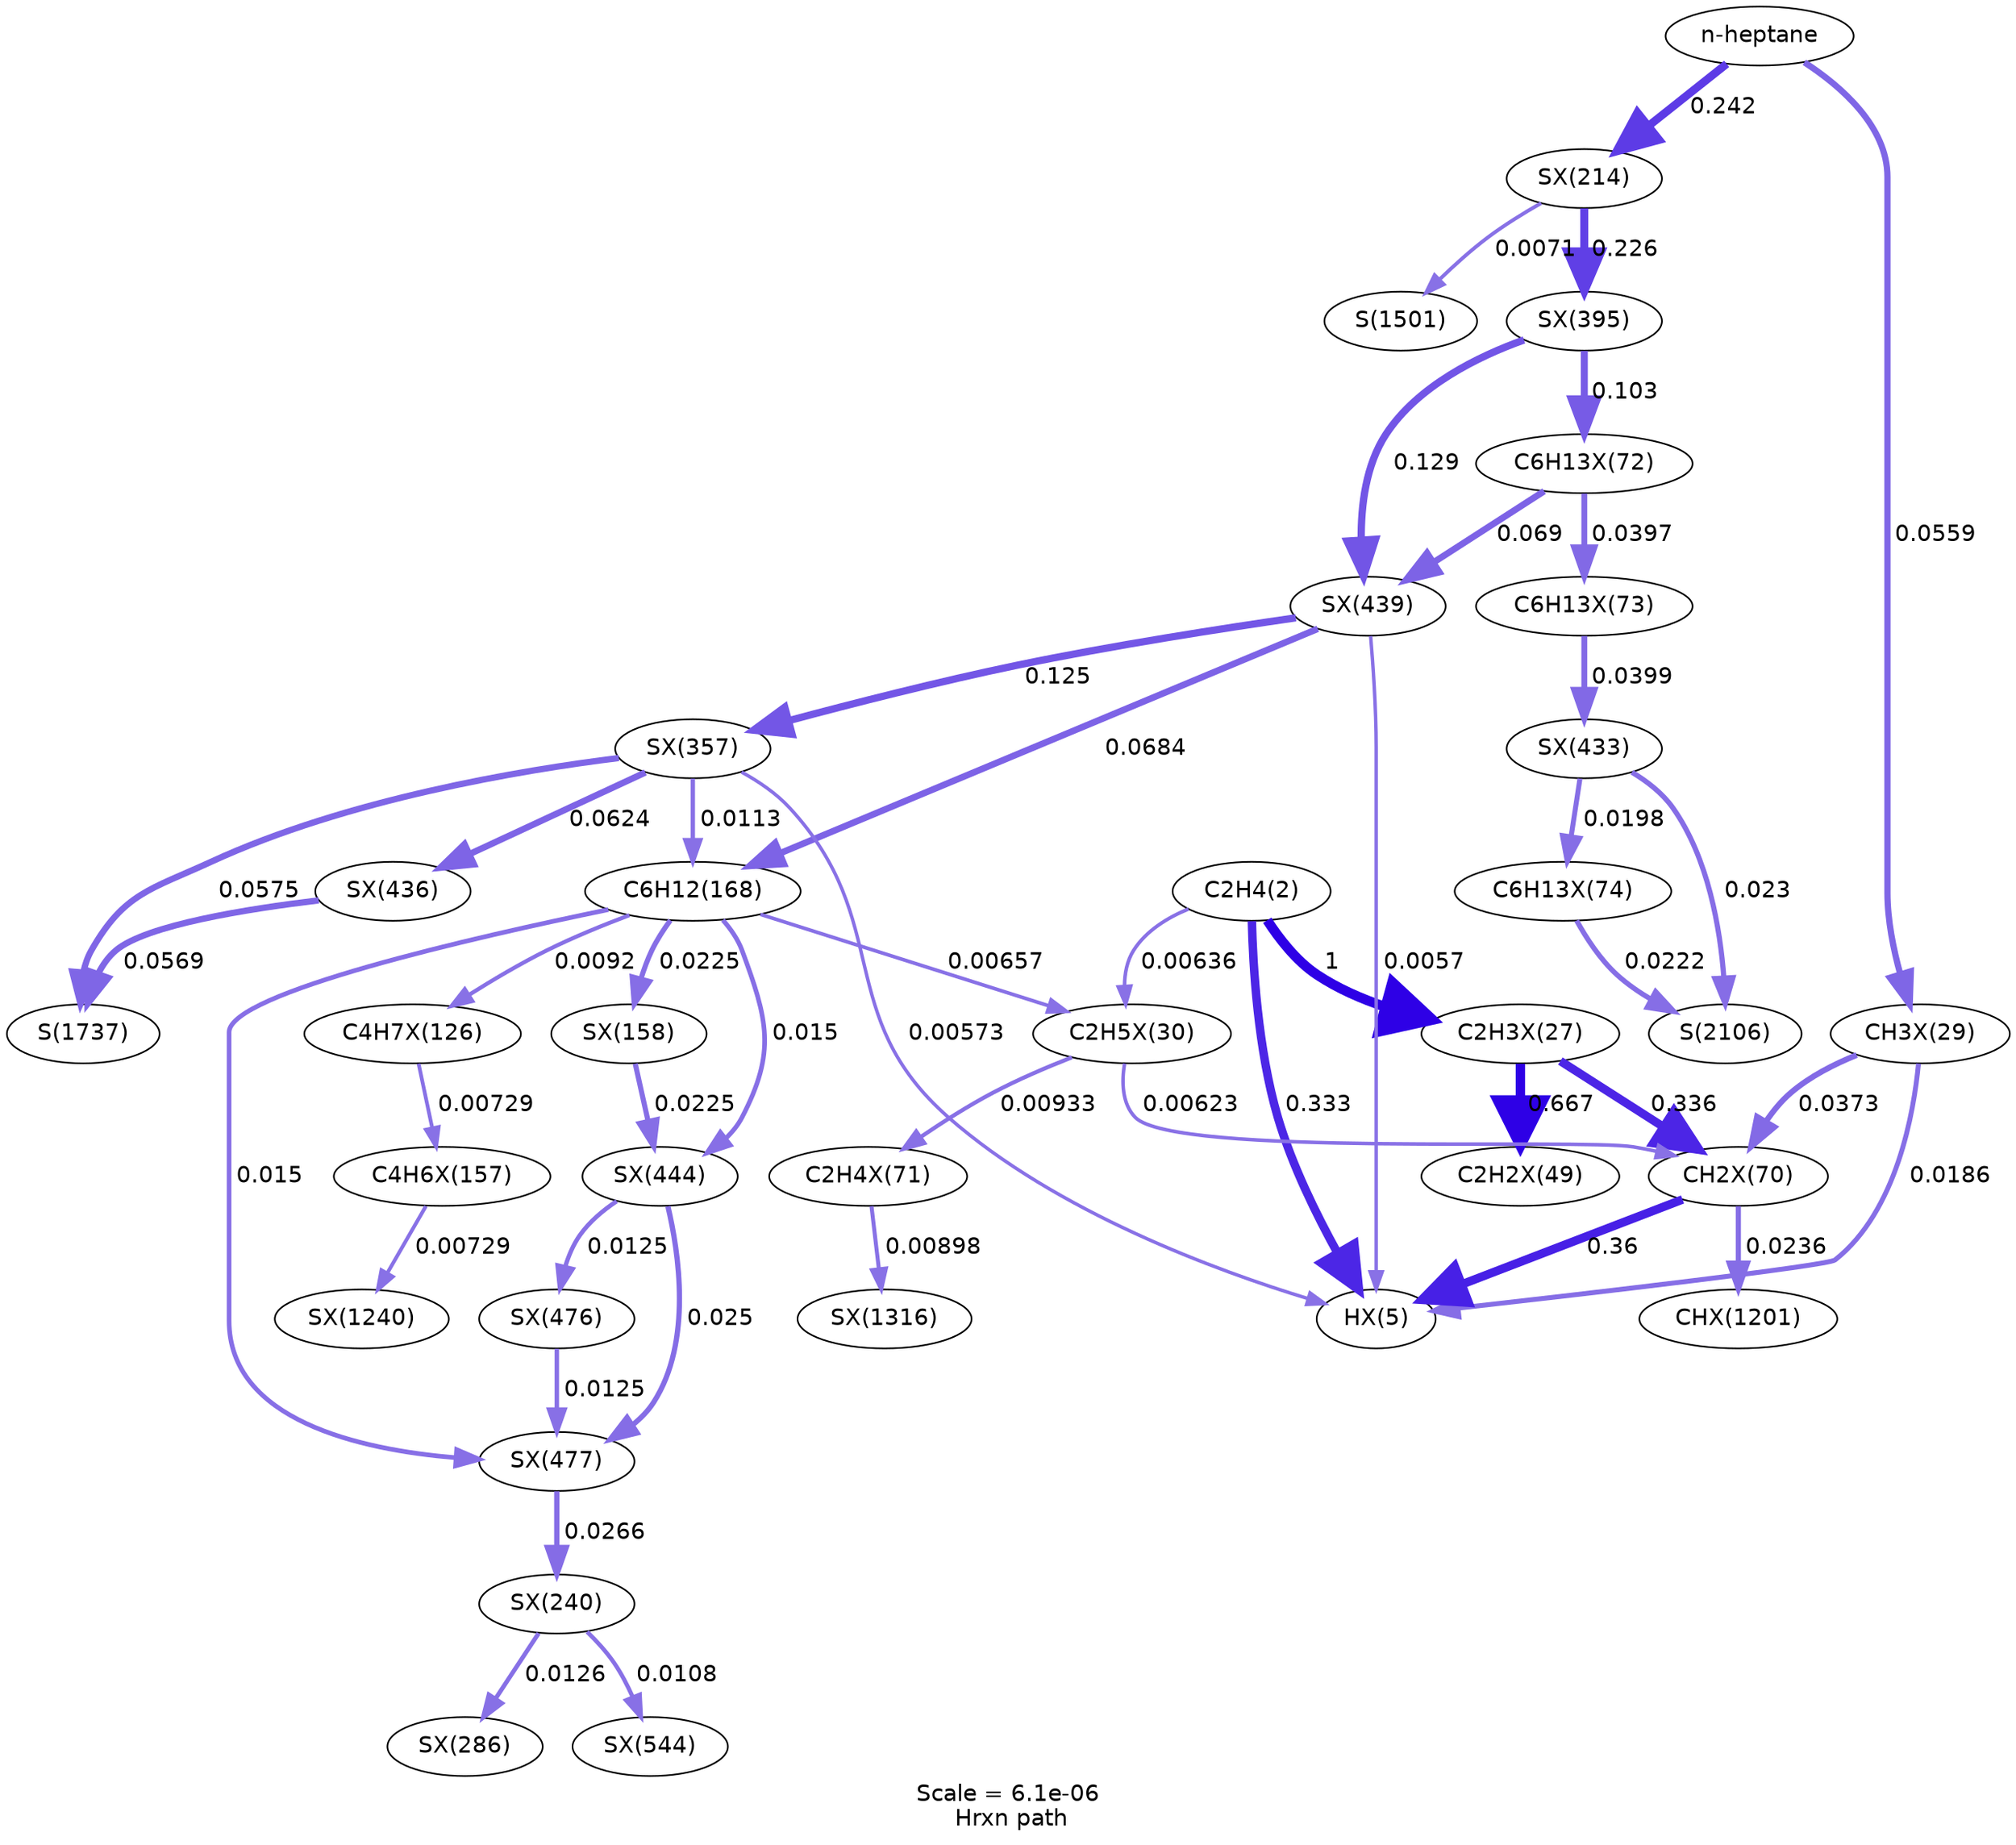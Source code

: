 digraph reaction_paths {
center=1;
s5 -> s28[fontname="Helvetica", style="setlinewidth(5.17)", arrowsize=2.59, color="0.7, 0.833, 0.9"
, label=" 0.333"];
s5 -> s29[fontname="Helvetica", style="setlinewidth(6)", arrowsize=3, color="0.7, 1.5, 0.9"
, label=" 1"];
s5 -> s31[fontname="Helvetica", style="setlinewidth(2.18)", arrowsize=1.09, color="0.7, 0.506, 0.9"
, label=" 0.00636"];
s30 -> s28[fontname="Helvetica", style="setlinewidth(2.99)", arrowsize=1.5, color="0.7, 0.519, 0.9"
, label=" 0.0186"];
s43 -> s28[fontname="Helvetica", style="setlinewidth(5.23)", arrowsize=2.61, color="0.7, 0.86, 0.9"
, label=" 0.36"];
s69 -> s28[fontname="Helvetica", style="setlinewidth(2.1)", arrowsize=1.05, color="0.7, 0.506, 0.9"
, label=" 0.0057"];
s63 -> s28[fontname="Helvetica", style="setlinewidth(2.1)", arrowsize=1.05, color="0.7, 0.506, 0.9"
, label=" 0.00573"];
s29 -> s38[fontname="Helvetica", style="setlinewidth(5.69)", arrowsize=2.85, color="0.7, 1.17, 0.9"
, label=" 0.667"];
s29 -> s43[fontname="Helvetica", style="setlinewidth(5.18)", arrowsize=2.59, color="0.7, 0.836, 0.9"
, label=" 0.336"];
s31 -> s43[fontname="Helvetica", style="setlinewidth(2.17)", arrowsize=1.08, color="0.7, 0.506, 0.9"
, label=" 0.00623"];
s31 -> s44[fontname="Helvetica", style="setlinewidth(2.47)", arrowsize=1.24, color="0.7, 0.509, 0.9"
, label=" 0.00933"];
s15 -> s31[fontname="Helvetica", style="setlinewidth(2.21)", arrowsize=1.1, color="0.7, 0.507, 0.9"
, label=" 0.00657"];
s49 -> s51[fontname="Helvetica", style="setlinewidth(2.29)", arrowsize=1.14, color="0.7, 0.507, 0.9"
, label=" 0.00729"];
s15 -> s49[fontname="Helvetica", style="setlinewidth(2.46)", arrowsize=1.23, color="0.7, 0.509, 0.9"
, label=" 0.0092"];
s52 -> s70[fontname="Helvetica", style="setlinewidth(3.13)", arrowsize=1.57, color="0.7, 0.522, 0.9"
, label=" 0.0225"];
s15 -> s52[fontname="Helvetica", style="setlinewidth(3.13)", arrowsize=1.57, color="0.7, 0.522, 0.9"
, label=" 0.0225"];
s70 -> s72[fontname="Helvetica", style="setlinewidth(3.21)", arrowsize=1.61, color="0.7, 0.525, 0.9"
, label=" 0.025"];
s70 -> s71[fontname="Helvetica", style="setlinewidth(2.69)", arrowsize=1.35, color="0.7, 0.512, 0.9"
, label=" 0.0125"];
s15 -> s70[fontname="Helvetica", style="setlinewidth(2.83)", arrowsize=1.41, color="0.7, 0.515, 0.9"
, label=" 0.015"];
s72 -> s57[fontname="Helvetica", style="setlinewidth(3.26)", arrowsize=1.63, color="0.7, 0.527, 0.9"
, label=" 0.0266"];
s71 -> s72[fontname="Helvetica", style="setlinewidth(2.69)", arrowsize=1.35, color="0.7, 0.512, 0.9"
, label=" 0.0125"];
s15 -> s72[fontname="Helvetica", style="setlinewidth(2.83)", arrowsize=1.41, color="0.7, 0.515, 0.9"
, label=" 0.015"];
s57 -> s60[fontname="Helvetica", style="setlinewidth(2.7)", arrowsize=1.35, color="0.7, 0.513, 0.9"
, label=" 0.0126"];
s57 -> s74[fontname="Helvetica", style="setlinewidth(2.58)", arrowsize=1.29, color="0.7, 0.511, 0.9"
, label=" 0.0108"];
s30 -> s43[fontname="Helvetica", style="setlinewidth(3.52)", arrowsize=1.76, color="0.7, 0.537, 0.9"
, label=" 0.0373"];
s0 -> s30[fontname="Helvetica", style="setlinewidth(3.82)", arrowsize=1.91, color="0.7, 0.556, 0.9"
, label=" 0.0559"];
s43 -> s76[fontname="Helvetica", style="setlinewidth(3.17)", arrowsize=1.59, color="0.7, 0.524, 0.9"
, label=" 0.0236"];
s51 -> s77[fontname="Helvetica", style="setlinewidth(2.28)", arrowsize=1.14, color="0.7, 0.507, 0.9"
, label=" 0.00729"];
s44 -> s78[fontname="Helvetica", style="setlinewidth(2.44)", arrowsize=1.22, color="0.7, 0.509, 0.9"
, label=" 0.00898"];
s0 -> s54[fontname="Helvetica", style="setlinewidth(4.93)", arrowsize=2.47, color="0.7, 0.742, 0.9"
, label=" 0.242"];
s54 -> s65[fontname="Helvetica", style="setlinewidth(4.88)", arrowsize=2.44, color="0.7, 0.726, 0.9"
, label=" 0.226"];
s54 -> s24[fontname="Helvetica", style="setlinewidth(2.26)", arrowsize=1.13, color="0.7, 0.507, 0.9"
, label=" 0.0071"];
s65 -> s45[fontname="Helvetica", style="setlinewidth(4.28)", arrowsize=2.14, color="0.7, 0.603, 0.9"
, label=" 0.103"];
s65 -> s69[fontname="Helvetica", style="setlinewidth(4.46)", arrowsize=2.23, color="0.7, 0.629, 0.9"
, label=" 0.129"];
s45 -> s69[fontname="Helvetica", style="setlinewidth(3.98)", arrowsize=1.99, color="0.7, 0.569, 0.9"
, label=" 0.069"];
s45 -> s46[fontname="Helvetica", style="setlinewidth(3.56)", arrowsize=1.78, color="0.7, 0.54, 0.9"
, label=" 0.0397"];
s69 -> s63[fontname="Helvetica", style="setlinewidth(4.43)", arrowsize=2.21, color="0.7, 0.625, 0.9"
, label=" 0.125"];
s69 -> s15[fontname="Helvetica", style="setlinewidth(3.97)", arrowsize=1.99, color="0.7, 0.568, 0.9"
, label=" 0.0684"];
s46 -> s66[fontname="Helvetica", style="setlinewidth(3.57)", arrowsize=1.78, color="0.7, 0.54, 0.9"
, label=" 0.0399"];
s63 -> s67[fontname="Helvetica", style="setlinewidth(3.91)", arrowsize=1.95, color="0.7, 0.562, 0.9"
, label=" 0.0624"];
s63 -> s25[fontname="Helvetica", style="setlinewidth(3.84)", arrowsize=1.92, color="0.7, 0.557, 0.9"
, label=" 0.0575"];
s63 -> s15[fontname="Helvetica", style="setlinewidth(2.62)", arrowsize=1.31, color="0.7, 0.511, 0.9"
, label=" 0.0113"];
s67 -> s25[fontname="Helvetica", style="setlinewidth(3.84)", arrowsize=1.92, color="0.7, 0.557, 0.9"
, label=" 0.0569"];
s66 -> s47[fontname="Helvetica", style="setlinewidth(3.04)", arrowsize=1.52, color="0.7, 0.52, 0.9"
, label=" 0.0198"];
s47 -> s26[fontname="Helvetica", style="setlinewidth(3.12)", arrowsize=1.56, color="0.7, 0.522, 0.9"
, label=" 0.0222"];
s66 -> s26[fontname="Helvetica", style="setlinewidth(3.15)", arrowsize=1.58, color="0.7, 0.523, 0.9"
, label=" 0.023"];
s0 [ fontname="Helvetica", label="n-heptane"];
s5 [ fontname="Helvetica", label="C2H4(2)"];
s15 [ fontname="Helvetica", label="C6H12(168)"];
s24 [ fontname="Helvetica", label="S(1501)"];
s25 [ fontname="Helvetica", label="S(1737)"];
s26 [ fontname="Helvetica", label="S(2106)"];
s28 [ fontname="Helvetica", label="HX(5)"];
s29 [ fontname="Helvetica", label="C2H3X(27)"];
s30 [ fontname="Helvetica", label="CH3X(29)"];
s31 [ fontname="Helvetica", label="C2H5X(30)"];
s38 [ fontname="Helvetica", label="C2H2X(49)"];
s43 [ fontname="Helvetica", label="CH2X(70)"];
s44 [ fontname="Helvetica", label="C2H4X(71)"];
s45 [ fontname="Helvetica", label="C6H13X(72)"];
s46 [ fontname="Helvetica", label="C6H13X(73)"];
s47 [ fontname="Helvetica", label="C6H13X(74)"];
s49 [ fontname="Helvetica", label="C4H7X(126)"];
s51 [ fontname="Helvetica", label="C4H6X(157)"];
s52 [ fontname="Helvetica", label="SX(158)"];
s54 [ fontname="Helvetica", label="SX(214)"];
s57 [ fontname="Helvetica", label="SX(240)"];
s60 [ fontname="Helvetica", label="SX(286)"];
s63 [ fontname="Helvetica", label="SX(357)"];
s65 [ fontname="Helvetica", label="SX(395)"];
s66 [ fontname="Helvetica", label="SX(433)"];
s67 [ fontname="Helvetica", label="SX(436)"];
s69 [ fontname="Helvetica", label="SX(439)"];
s70 [ fontname="Helvetica", label="SX(444)"];
s71 [ fontname="Helvetica", label="SX(476)"];
s72 [ fontname="Helvetica", label="SX(477)"];
s74 [ fontname="Helvetica", label="SX(544)"];
s76 [ fontname="Helvetica", label="CHX(1201)"];
s77 [ fontname="Helvetica", label="SX(1240)"];
s78 [ fontname="Helvetica", label="SX(1316)"];
 label = "Scale = 6.1e-06\l Hrxn path";
 fontname = "Helvetica";
}
